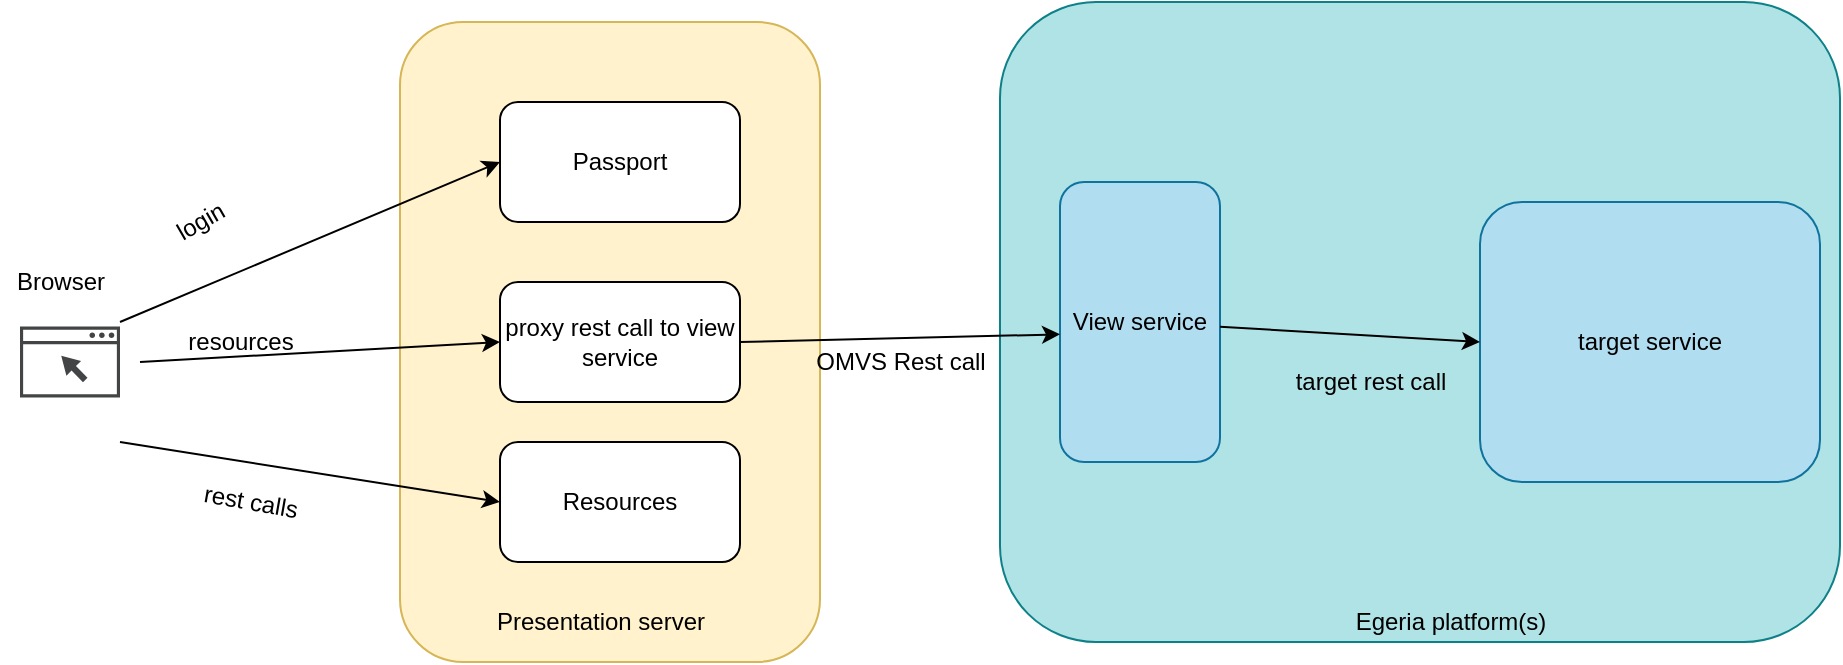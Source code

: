<mxfile version="15.9.6" type="device"><diagram id="oTy4byApWZ1zv9pUHVV0" name="Page-1"><mxGraphModel dx="3445" dy="1788" grid="1" gridSize="10" guides="1" tooltips="1" connect="1" arrows="1" fold="1" page="1" pageScale="1" pageWidth="827" pageHeight="1169" math="0" shadow="0"><root><mxCell id="0"/><mxCell id="1" parent="0"/><mxCell id="P3kCD1zvjkGR6kl6fvN--21" value="" style="rounded=1;whiteSpace=wrap;html=1;fillColor=#b0e3e6;strokeColor=#0e8088;" vertex="1" parent="1"><mxGeometry x="-1270" y="-570" width="420" height="320" as="geometry"/></mxCell><mxCell id="P3kCD1zvjkGR6kl6fvN--3" value="" style="rounded=1;whiteSpace=wrap;html=1;fillColor=#fff2cc;strokeColor=#d6b656;" vertex="1" parent="1"><mxGeometry x="-1570" y="-560" width="210" height="320" as="geometry"/></mxCell><mxCell id="P3kCD1zvjkGR6kl6fvN--2" value="Passport" style="rounded=1;whiteSpace=wrap;html=1;" vertex="1" parent="1"><mxGeometry x="-1520" y="-520" width="120" height="60" as="geometry"/></mxCell><mxCell id="P3kCD1zvjkGR6kl6fvN--4" value="View service" style="rounded=1;whiteSpace=wrap;html=1;fillColor=#b1ddf0;strokeColor=#10739e;" vertex="1" parent="1"><mxGeometry x="-1240" y="-480" width="80" height="140" as="geometry"/></mxCell><mxCell id="P3kCD1zvjkGR6kl6fvN--5" value="proxy rest call to view service" style="rounded=1;whiteSpace=wrap;html=1;" vertex="1" parent="1"><mxGeometry x="-1520" y="-430" width="120" height="60" as="geometry"/></mxCell><mxCell id="P3kCD1zvjkGR6kl6fvN--6" value="Resources" style="rounded=1;whiteSpace=wrap;html=1;" vertex="1" parent="1"><mxGeometry x="-1520" y="-350" width="120" height="60" as="geometry"/></mxCell><mxCell id="P3kCD1zvjkGR6kl6fvN--7" value="" style="sketch=0;pointerEvents=1;shadow=0;dashed=0;html=1;strokeColor=none;fillColor=#434445;aspect=fixed;labelPosition=center;verticalLabelPosition=bottom;verticalAlign=top;align=center;outlineConnect=0;shape=mxgraph.vvd.web_browser;" vertex="1" parent="1"><mxGeometry x="-1760" y="-407.75" width="50" height="35.5" as="geometry"/></mxCell><mxCell id="P3kCD1zvjkGR6kl6fvN--8" value="Browser" style="text;html=1;align=center;verticalAlign=middle;resizable=0;points=[];autosize=1;strokeColor=none;fillColor=none;" vertex="1" parent="1"><mxGeometry x="-1770" y="-440" width="60" height="20" as="geometry"/></mxCell><mxCell id="P3kCD1zvjkGR6kl6fvN--9" value="" style="endArrow=classic;html=1;rounded=0;entryX=0;entryY=0.5;entryDx=0;entryDy=0;" edge="1" parent="1" target="P3kCD1zvjkGR6kl6fvN--2"><mxGeometry width="50" height="50" relative="1" as="geometry"><mxPoint x="-1710" y="-410" as="sourcePoint"/><mxPoint x="-1590" y="-490" as="targetPoint"/></mxGeometry></mxCell><mxCell id="P3kCD1zvjkGR6kl6fvN--10" value="login" style="text;html=1;align=center;verticalAlign=middle;resizable=0;points=[];autosize=1;strokeColor=none;fillColor=none;rotation=-30;" vertex="1" parent="1"><mxGeometry x="-1690" y="-470" width="40" height="20" as="geometry"/></mxCell><mxCell id="P3kCD1zvjkGR6kl6fvN--11" value="" style="endArrow=classic;html=1;rounded=0;entryX=0;entryY=0.5;entryDx=0;entryDy=0;" edge="1" parent="1" target="P3kCD1zvjkGR6kl6fvN--6"><mxGeometry width="50" height="50" relative="1" as="geometry"><mxPoint x="-1710" y="-350" as="sourcePoint"/><mxPoint x="-1570" y="-390.5" as="targetPoint"/></mxGeometry></mxCell><mxCell id="P3kCD1zvjkGR6kl6fvN--12" value="resources" style="text;html=1;align=center;verticalAlign=middle;resizable=0;points=[];autosize=1;strokeColor=none;fillColor=none;" vertex="1" parent="1"><mxGeometry x="-1685" y="-410" width="70" height="20" as="geometry"/></mxCell><mxCell id="P3kCD1zvjkGR6kl6fvN--13" value="" style="endArrow=classic;html=1;rounded=0;entryX=0;entryY=0.5;entryDx=0;entryDy=0;" edge="1" parent="1" target="P3kCD1zvjkGR6kl6fvN--5"><mxGeometry width="50" height="50" relative="1" as="geometry"><mxPoint x="-1700" y="-390" as="sourcePoint"/><mxPoint x="-1580" y="-310" as="targetPoint"/></mxGeometry></mxCell><mxCell id="P3kCD1zvjkGR6kl6fvN--14" value="rest calls" style="text;html=1;align=center;verticalAlign=middle;resizable=0;points=[];autosize=1;strokeColor=none;fillColor=none;rotation=10;" vertex="1" parent="1"><mxGeometry x="-1675" y="-330" width="60" height="20" as="geometry"/></mxCell><mxCell id="P3kCD1zvjkGR6kl6fvN--15" value="Presentation server" style="text;html=1;align=center;verticalAlign=middle;resizable=0;points=[];autosize=1;strokeColor=none;fillColor=none;" vertex="1" parent="1"><mxGeometry x="-1530" y="-270" width="120" height="20" as="geometry"/></mxCell><mxCell id="P3kCD1zvjkGR6kl6fvN--16" value="" style="endArrow=classic;html=1;rounded=0;exitX=1;exitY=0.5;exitDx=0;exitDy=0;entryX=0;entryY=0.544;entryDx=0;entryDy=0;entryPerimeter=0;startArrow=none;" edge="1" parent="1" source="P3kCD1zvjkGR6kl6fvN--5" target="P3kCD1zvjkGR6kl6fvN--4"><mxGeometry width="50" height="50" relative="1" as="geometry"><mxPoint x="-1270" y="-400" as="sourcePoint"/><mxPoint x="-1270" y="-330" as="targetPoint"/></mxGeometry></mxCell><mxCell id="P3kCD1zvjkGR6kl6fvN--17" value="target service" style="rounded=1;whiteSpace=wrap;html=1;fillColor=#b1ddf0;strokeColor=#10739e;" vertex="1" parent="1"><mxGeometry x="-1030" y="-470" width="170" height="140" as="geometry"/></mxCell><mxCell id="P3kCD1zvjkGR6kl6fvN--19" value="" style="endArrow=classic;html=1;rounded=0;entryX=0;entryY=0.5;entryDx=0;entryDy=0;" edge="1" parent="1" source="P3kCD1zvjkGR6kl6fvN--4" target="P3kCD1zvjkGR6kl6fvN--17"><mxGeometry width="50" height="50" relative="1" as="geometry"><mxPoint x="-1320" y="-280" as="sourcePoint"/><mxPoint x="-1270" y="-330" as="targetPoint"/></mxGeometry></mxCell><mxCell id="P3kCD1zvjkGR6kl6fvN--20" value="target rest call" style="text;html=1;align=center;verticalAlign=middle;resizable=0;points=[];autosize=1;strokeColor=none;fillColor=none;" vertex="1" parent="1"><mxGeometry x="-1130" y="-390" width="90" height="20" as="geometry"/></mxCell><mxCell id="P3kCD1zvjkGR6kl6fvN--22" value="Egeria platform(s)" style="text;html=1;align=center;verticalAlign=middle;resizable=0;points=[];autosize=1;strokeColor=none;fillColor=none;" vertex="1" parent="1"><mxGeometry x="-1100" y="-270" width="110" height="20" as="geometry"/></mxCell><mxCell id="P3kCD1zvjkGR6kl6fvN--24" value="OMVS Rest call" style="text;html=1;align=center;verticalAlign=middle;resizable=0;points=[];autosize=1;strokeColor=none;fillColor=none;" vertex="1" parent="1"><mxGeometry x="-1370" y="-400" width="100" height="20" as="geometry"/></mxCell></root></mxGraphModel></diagram></mxfile>